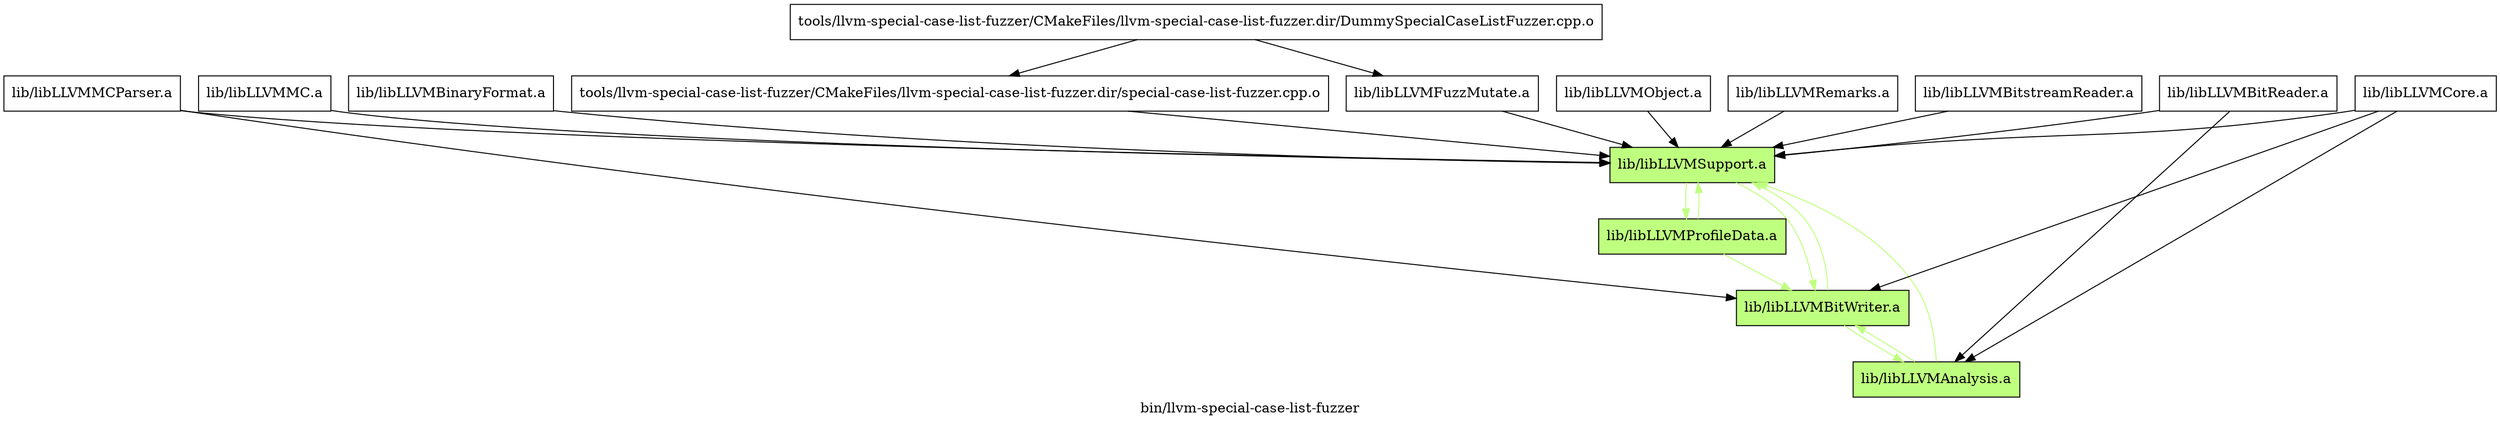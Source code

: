 digraph "bin/llvm-special-case-list-fuzzer" {
	label="bin/llvm-special-case-list-fuzzer";

	Node0x55c4cae6b868 [shape=record,shape=record,label="{tools/llvm-special-case-list-fuzzer/CMakeFiles/llvm-special-case-list-fuzzer.dir/DummySpecialCaseListFuzzer.cpp.o}"];
	Node0x55c4cae6b868 -> Node0x55c4cae6b138;
	Node0x55c4cae6b868 -> Node0x55c4cae6c268;
	Node0x55c4cae6b138 [shape=record,shape=record,label="{tools/llvm-special-case-list-fuzzer/CMakeFiles/llvm-special-case-list-fuzzer.dir/special-case-list-fuzzer.cpp.o}"];
	Node0x55c4cae6b138 -> Node0x55c4cae6b3b8;
	Node0x55c4cae6c268 [shape=record,shape=record,label="{lib/libLLVMFuzzMutate.a}"];
	Node0x55c4cae6c268 -> Node0x55c4cae6b3b8;
	Node0x55c4cae6b3b8 [shape=record,shape=record,style=filled,fillcolor="0.250000 0.5 1",label="{lib/libLLVMSupport.a}"];
	Node0x55c4cae6b3b8 -> Node0x55c4cae6bbd8[color="0.250000 0.5 1"];
	Node0x55c4cae6b3b8 -> Node0x55c4cae6f828[color="0.250000 0.5 1"];
	Node0x55c4cae6bbd8 [shape=record,shape=record,style=filled,fillcolor="0.250000 0.5 1",label="{lib/libLLVMBitWriter.a}"];
	Node0x55c4cae6bbd8 -> Node0x55c4cae6b3b8[color="0.250000 0.5 1"];
	Node0x55c4cae6bbd8 -> Node0x55c4cae6d938[color="0.250000 0.5 1"];
	Node0x55c4cae6d938 [shape=record,shape=record,style=filled,fillcolor="0.250000 0.5 1",label="{lib/libLLVMAnalysis.a}"];
	Node0x55c4cae6d938 -> Node0x55c4cae6b3b8[color="0.250000 0.5 1"];
	Node0x55c4cae6d938 -> Node0x55c4cae6bbd8[color="0.250000 0.5 1"];
	Node0x55c4cae6e7e8 [shape=record,shape=record,label="{lib/libLLVMObject.a}"];
	Node0x55c4cae6e7e8 -> Node0x55c4cae6b3b8;
	Node0x55c4cae6f328 [shape=record,shape=record,label="{lib/libLLVMBitReader.a}"];
	Node0x55c4cae6f328 -> Node0x55c4cae6b3b8;
	Node0x55c4cae6f328 -> Node0x55c4cae6d938;
	Node0x55c4cae6ee28 [shape=record,shape=record,label="{lib/libLLVMMCParser.a}"];
	Node0x55c4cae6ee28 -> Node0x55c4cae6b3b8;
	Node0x55c4cae6ee28 -> Node0x55c4cae6bbd8;
	Node0x55c4cae6f828 [shape=record,shape=record,style=filled,fillcolor="0.250000 0.5 1",label="{lib/libLLVMProfileData.a}"];
	Node0x55c4cae6f828 -> Node0x55c4cae6b3b8[color="0.250000 0.5 1"];
	Node0x55c4cae6f828 -> Node0x55c4cae6bbd8[color="0.250000 0.5 1"];
	Node0x55c4cae70868 [shape=record,shape=record,label="{lib/libLLVMCore.a}"];
	Node0x55c4cae70868 -> Node0x55c4cae6b3b8;
	Node0x55c4cae70868 -> Node0x55c4cae6d938;
	Node0x55c4cae70868 -> Node0x55c4cae6bbd8;
	Node0x55c4cae70b38 [shape=record,shape=record,label="{lib/libLLVMRemarks.a}"];
	Node0x55c4cae70b38 -> Node0x55c4cae6b3b8;
	Node0x55c4cae71038 [shape=record,shape=record,label="{lib/libLLVMBitstreamReader.a}"];
	Node0x55c4cae71038 -> Node0x55c4cae6b3b8;
	Node0x55c4cae6ff58 [shape=record,shape=record,label="{lib/libLLVMMC.a}"];
	Node0x55c4cae6ff58 -> Node0x55c4cae6b3b8;
	Node0x55c4cae70458 [shape=record,shape=record,label="{lib/libLLVMBinaryFormat.a}"];
	Node0x55c4cae70458 -> Node0x55c4cae6b3b8;
}
